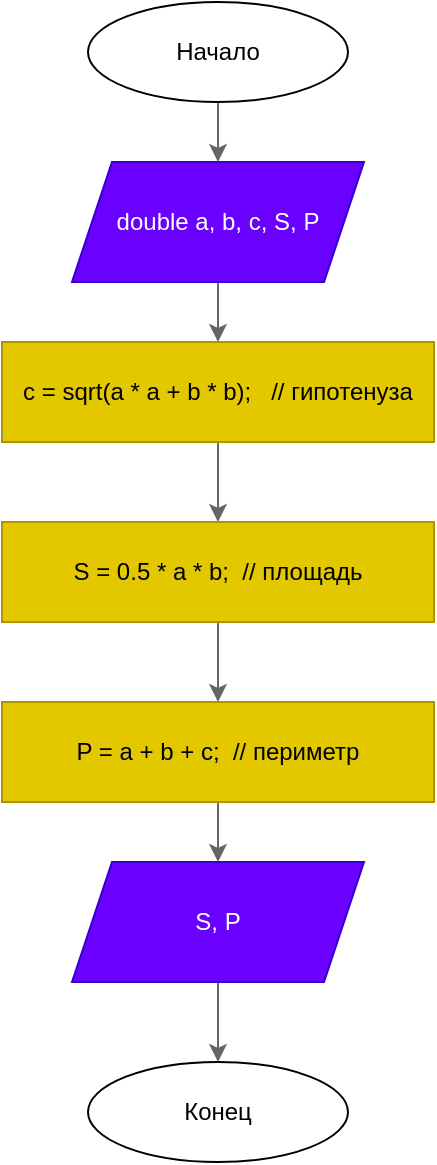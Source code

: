 <mxfile version="28.2.4">
  <diagram name="Overtime Flow" id="CfGURqwK-aCOU_pGmiHs">
    <mxGraphModel dx="1103" dy="611" grid="1" gridSize="10" guides="1" tooltips="1" connect="1" arrows="1" fold="1" page="1" pageScale="1" pageWidth="827" pageHeight="1169" math="0" shadow="0">
      <root>
        <mxCell id="0" />
        <mxCell id="1" parent="0" />
        <mxCell id="77eq-0ctrM8wVugaJ-3Z-1" style="edgeStyle=orthogonalEdgeStyle;rounded=0;orthogonalLoop=1;jettySize=auto;html=1;fillColor=#f5f5f5;strokeColor=#666666;gradientColor=#b3b3b3;" edge="1" parent="1" source="77eq-0ctrM8wVugaJ-3Z-2" target="77eq-0ctrM8wVugaJ-3Z-4">
          <mxGeometry relative="1" as="geometry" />
        </mxCell>
        <mxCell id="77eq-0ctrM8wVugaJ-3Z-2" value="Начало" style="ellipse;whiteSpace=wrap;html=1;" vertex="1" parent="1">
          <mxGeometry x="349" y="90" width="130" height="50" as="geometry" />
        </mxCell>
        <mxCell id="77eq-0ctrM8wVugaJ-3Z-3" style="edgeStyle=orthogonalEdgeStyle;rounded=0;orthogonalLoop=1;jettySize=auto;html=1;fillColor=#f5f5f5;strokeColor=#666666;gradientColor=#b3b3b3;" edge="1" parent="1" source="77eq-0ctrM8wVugaJ-3Z-4" target="77eq-0ctrM8wVugaJ-3Z-6">
          <mxGeometry relative="1" as="geometry" />
        </mxCell>
        <mxCell id="77eq-0ctrM8wVugaJ-3Z-4" value="double a, b, c, S, P" style="shape=parallelogram;perimeter=parallelogramPerimeter;whiteSpace=wrap;html=1;fixedSize=1;fillColor=#6a00ff;strokeColor=#3700CC;fontColor=#ffffff;" vertex="1" parent="1">
          <mxGeometry x="341" y="170" width="146" height="60" as="geometry" />
        </mxCell>
        <mxCell id="77eq-0ctrM8wVugaJ-3Z-5" style="edgeStyle=orthogonalEdgeStyle;rounded=0;orthogonalLoop=1;jettySize=auto;html=1;fillColor=#f5f5f5;strokeColor=#666666;gradientColor=#b3b3b3;" edge="1" parent="1" source="77eq-0ctrM8wVugaJ-3Z-6" target="77eq-0ctrM8wVugaJ-3Z-9">
          <mxGeometry relative="1" as="geometry" />
        </mxCell>
        <mxCell id="77eq-0ctrM8wVugaJ-3Z-6" value="&lt;div&gt;c = sqrt(a * a + b * b);&amp;nbsp; &amp;nbsp;// гипотенуза&lt;/div&gt;" style="rounded=0;whiteSpace=wrap;html=1;fillColor=#e3c800;fontColor=#000000;strokeColor=#B09500;" vertex="1" parent="1">
          <mxGeometry x="306" y="260" width="216" height="50" as="geometry" />
        </mxCell>
        <mxCell id="77eq-0ctrM8wVugaJ-3Z-7" value="Конец" style="ellipse;whiteSpace=wrap;html=1;" vertex="1" parent="1">
          <mxGeometry x="349" y="620" width="130" height="50" as="geometry" />
        </mxCell>
        <mxCell id="77eq-0ctrM8wVugaJ-3Z-13" style="edgeStyle=orthogonalEdgeStyle;rounded=0;orthogonalLoop=1;jettySize=auto;html=1;fillColor=#f5f5f5;strokeColor=#666666;gradientColor=#b3b3b3;" edge="1" parent="1" source="77eq-0ctrM8wVugaJ-3Z-9" target="77eq-0ctrM8wVugaJ-3Z-12">
          <mxGeometry relative="1" as="geometry" />
        </mxCell>
        <mxCell id="77eq-0ctrM8wVugaJ-3Z-9" value="&lt;div&gt;S = 0.5 * a * b;&amp;nbsp; // площадь&lt;/div&gt;" style="rounded=0;whiteSpace=wrap;html=1;fillColor=#e3c800;fontColor=#000000;strokeColor=#B09500;" vertex="1" parent="1">
          <mxGeometry x="306" y="350" width="216" height="50" as="geometry" />
        </mxCell>
        <mxCell id="77eq-0ctrM8wVugaJ-3Z-10" style="edgeStyle=orthogonalEdgeStyle;rounded=0;orthogonalLoop=1;jettySize=auto;html=1;fillColor=#f5f5f5;strokeColor=#666666;gradientColor=#b3b3b3;" edge="1" parent="1" source="77eq-0ctrM8wVugaJ-3Z-11" target="77eq-0ctrM8wVugaJ-3Z-7">
          <mxGeometry relative="1" as="geometry" />
        </mxCell>
        <mxCell id="77eq-0ctrM8wVugaJ-3Z-11" value="S, P" style="shape=parallelogram;perimeter=parallelogramPerimeter;whiteSpace=wrap;html=1;fixedSize=1;fillColor=#6a00ff;fontColor=#ffffff;strokeColor=#3700CC;" vertex="1" parent="1">
          <mxGeometry x="341" y="520" width="146" height="60" as="geometry" />
        </mxCell>
        <mxCell id="77eq-0ctrM8wVugaJ-3Z-14" style="edgeStyle=orthogonalEdgeStyle;rounded=0;orthogonalLoop=1;jettySize=auto;html=1;fillColor=#f5f5f5;strokeColor=#666666;gradientColor=#b3b3b3;" edge="1" parent="1" source="77eq-0ctrM8wVugaJ-3Z-12" target="77eq-0ctrM8wVugaJ-3Z-11">
          <mxGeometry relative="1" as="geometry" />
        </mxCell>
        <mxCell id="77eq-0ctrM8wVugaJ-3Z-12" value="P = a + b + c;&amp;nbsp; // периметр" style="rounded=0;whiteSpace=wrap;html=1;fillColor=#e3c800;fontColor=#000000;strokeColor=#B09500;" vertex="1" parent="1">
          <mxGeometry x="306" y="440" width="216" height="50" as="geometry" />
        </mxCell>
      </root>
    </mxGraphModel>
  </diagram>
</mxfile>
